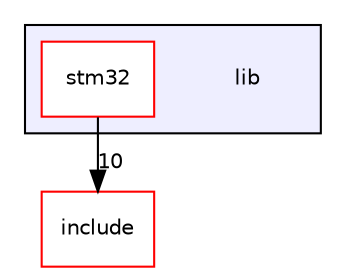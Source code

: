 digraph "/home/esdentem/projects/libopencm3/libopencm3-git/lib/" {
  compound=true
  node [ fontsize="10", fontname="Helvetica"];
  edge [ labelfontsize="10", labelfontname="Helvetica"];
  subgraph clusterdir_6c0c766218f8d9406171b3590f525a33 {
    graph [ bgcolor="#eeeeff", pencolor="black", label="" URL="dir_6c0c766218f8d9406171b3590f525a33.html"];
    dir_6c0c766218f8d9406171b3590f525a33 [shape=plaintext label="lib"];
    dir_55eaf1e33010ef6e6239f6fb75078880 [shape=box label="stm32" color="red" fillcolor="white" style="filled" URL="dir_55eaf1e33010ef6e6239f6fb75078880.html"];
  }
  dir_ead20f0c10569fc5b4f0cc70c3cf6bea [shape=box label="include" fillcolor="white" style="filled" color="red" URL="dir_ead20f0c10569fc5b4f0cc70c3cf6bea.html"];
  dir_55eaf1e33010ef6e6239f6fb75078880->dir_ead20f0c10569fc5b4f0cc70c3cf6bea [headlabel="10", labeldistance=1.5 headhref="dir_000001_000003.html"];
}
